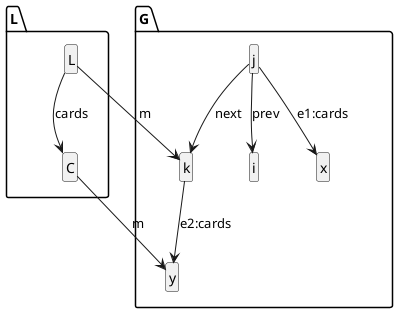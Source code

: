 @startuml
skinparam shadowing false
hide members
hide circle
class "L.L"
class "L.C"
"L.L"-->"L.C" : "cards"
class "G.i"
class "G.j"
class "G.k"
class "G.x"
class "G.y"
"G.j"-->"G.i" : "prev"
"G.j"-->"G.k" : "next"
"G.j"-->"G.x" : "e1:cards"
"G.k"-->"G.y" : "e2:cards"

"L.L" --> "G.k" : "m"
"L.C" --> "G.y" : "m"
@enduml
